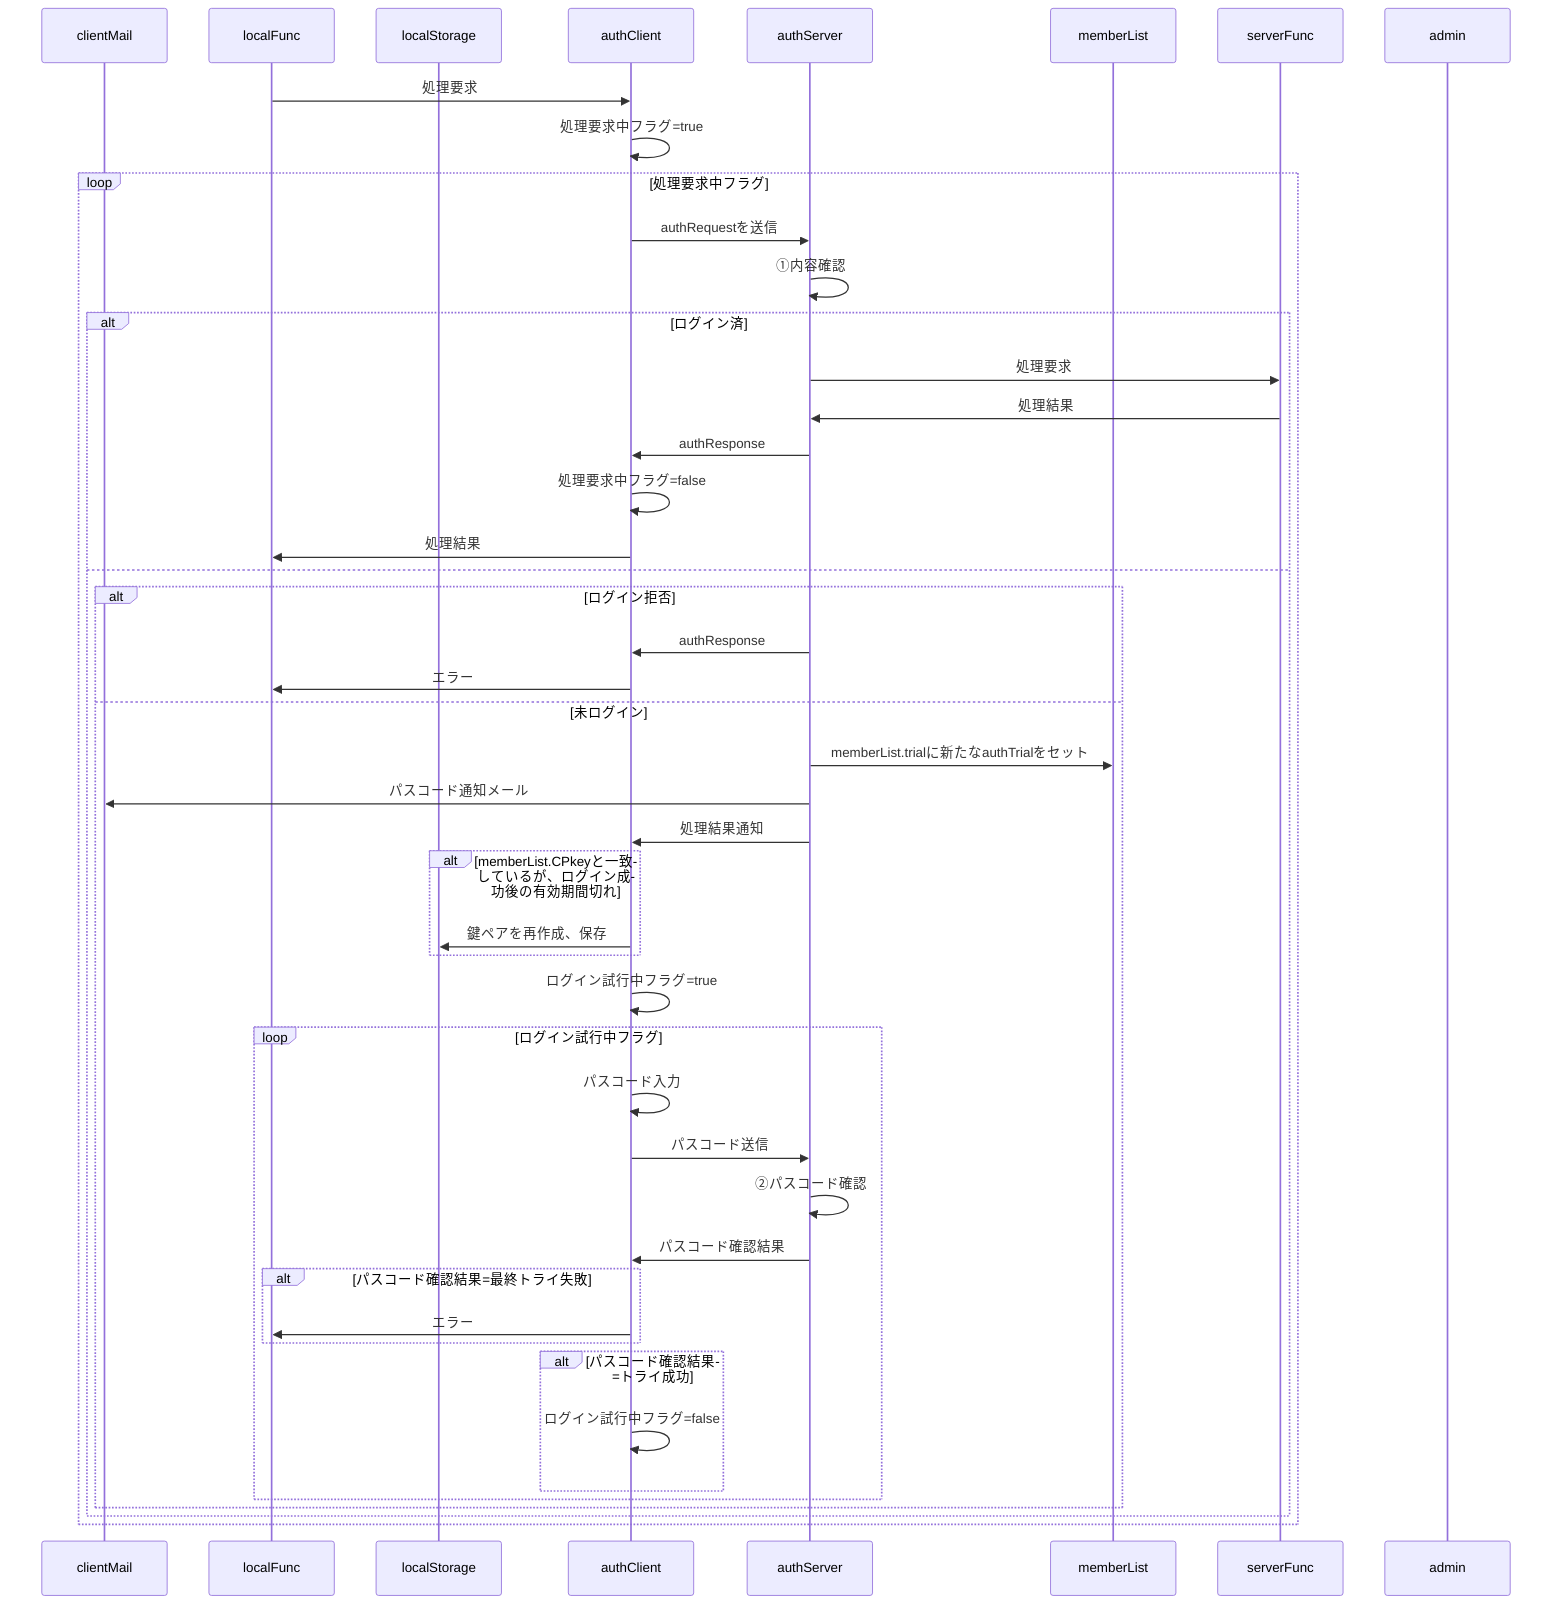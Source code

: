 sequenceDiagram
  participant clientMail
  participant localFunc
  participant localStorage
  participant authClient
  participant authServer
  participant memberList
  participant serverFunc
  participant admin

  localFunc->>authClient: 処理要求
  authClient->>authClient: 処理要求中フラグ=true
  loop 処理要求中フラグ
    authClient->>authServer: authRequestを送信
    authServer->>authServer: ①内容確認

    alt ログイン済
      authServer->>serverFunc: 処理要求
      serverFunc->>authServer: 処理結果
      authServer->>authClient: authResponse
      authClient->>authClient: 処理要求中フラグ=false
      authClient->>localFunc: 処理結果
    else
      alt ログイン拒否
        authServer->>authClient: authResponse
        authClient->>localFunc: エラー
      else 未ログイン
        %% サーバ側作業
        authServer->>memberList: memberList.trialに新たなauthTrialをセット
        authServer->>clientMail: パスコード通知メール
        authServer->>authClient: 処理結果通知

        %% クライアント側作業
        alt memberList.CPkeyと一致しているが、ログイン成功後の有効期間切れ
          authClient->>localStorage: 鍵ペアを再作成、保存
        end

        authClient->>authClient: ログイン試行中フラグ=true
        loop ログイン試行中フラグ
          authClient->>authClient: パスコード入力
          authClient->>authServer: パスコード送信

          %% サーバ側作業
          authServer->>authServer: ②パスコード確認
          authServer->>authClient: パスコード確認結果

          alt パスコード確認結果=最終トライ失敗
            authClient->>localFunc: エラー
          end
          alt パスコード確認結果=トライ成功
            authClient->>authClient: ログイン試行中フラグ=false
          end
        end
      end
    end
  end